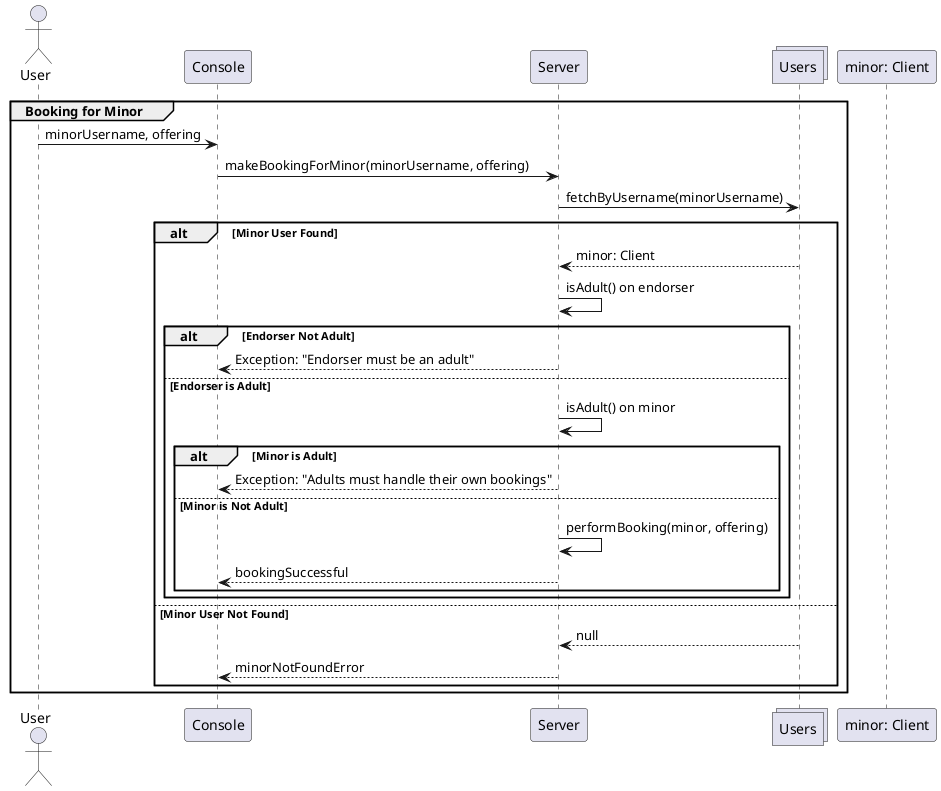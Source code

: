 @startuml BookingForMinor

Actor UserPerson as "User"
participant Console as Console
participant Server as Server
collections Users as ClientsCatalog
participant Client as "minor: Client"
participant Client as "endorser: Client"

group Booking for Minor
  UserPerson -> Console: minorUsername, offering
  Console -> Server: makeBookingForMinor(minorUsername, offering)
  Server -> ClientsCatalog: fetchByUsername(minorUsername)
  alt Minor User Found
    ClientsCatalog --> Server: minor: Client
    Server -> Server: isAdult() on endorser
    alt Endorser Not Adult
      Server --> Console: Exception: "Endorser must be an adult"
    else Endorser is Adult
      Server -> Server: isAdult() on minor
      alt Minor is Adult
        Server --> Console: Exception: "Adults must handle their own bookings"
      else Minor is Not Adult
        Server -> Server: performBooking(minor, offering)
        Server --> Console: bookingSuccessful
      end
    end
  else Minor User Not Found
    ClientsCatalog --> Server: null
    Server --> Console: minorNotFoundError
  end
end

@enduml
